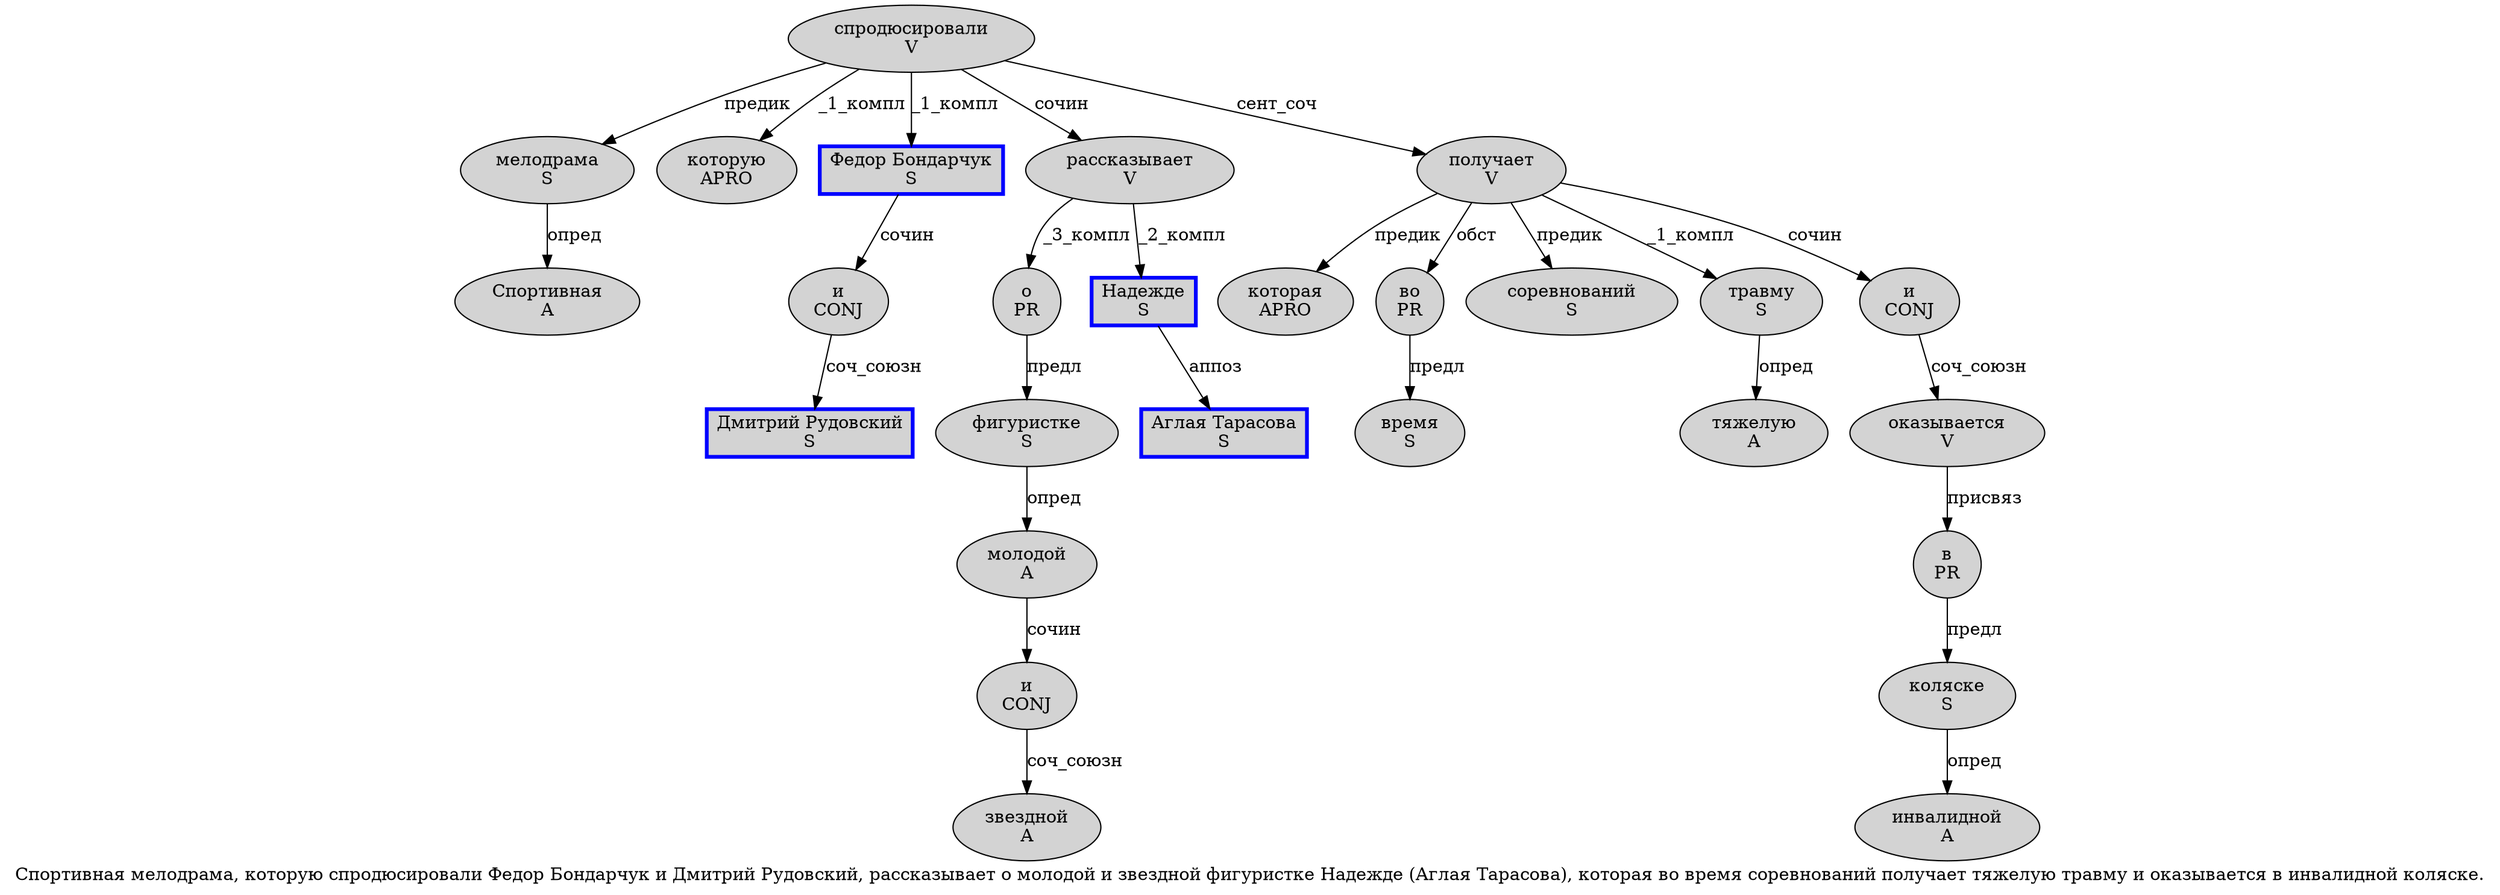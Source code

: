 digraph SENTENCE_1299 {
	graph [label="Спортивная мелодрама, которую спродюсировали Федор Бондарчук и Дмитрий Рудовский, рассказывает о молодой и звездной фигуристке Надежде (Аглая Тарасова), которая во время соревнований получает тяжелую травму и оказывается в инвалидной коляске."]
	node [style=filled]
		0 [label="Спортивная
A" color="" fillcolor=lightgray penwidth=1 shape=ellipse]
		1 [label="мелодрама
S" color="" fillcolor=lightgray penwidth=1 shape=ellipse]
		3 [label="которую
APRO" color="" fillcolor=lightgray penwidth=1 shape=ellipse]
		4 [label="спродюсировали
V" color="" fillcolor=lightgray penwidth=1 shape=ellipse]
		5 [label="Федор Бондарчук
S" color=blue fillcolor=lightgray penwidth=3 shape=box]
		6 [label="и
CONJ" color="" fillcolor=lightgray penwidth=1 shape=ellipse]
		7 [label="Дмитрий Рудовский
S" color=blue fillcolor=lightgray penwidth=3 shape=box]
		9 [label="рассказывает
V" color="" fillcolor=lightgray penwidth=1 shape=ellipse]
		10 [label="о
PR" color="" fillcolor=lightgray penwidth=1 shape=ellipse]
		11 [label="молодой
A" color="" fillcolor=lightgray penwidth=1 shape=ellipse]
		12 [label="и
CONJ" color="" fillcolor=lightgray penwidth=1 shape=ellipse]
		13 [label="звездной
A" color="" fillcolor=lightgray penwidth=1 shape=ellipse]
		14 [label="фигуристке
S" color="" fillcolor=lightgray penwidth=1 shape=ellipse]
		15 [label="Надежде
S" color=blue fillcolor=lightgray penwidth=3 shape=box]
		17 [label="Аглая Тарасова
S" color=blue fillcolor=lightgray penwidth=3 shape=box]
		20 [label="которая
APRO" color="" fillcolor=lightgray penwidth=1 shape=ellipse]
		21 [label="во
PR" color="" fillcolor=lightgray penwidth=1 shape=ellipse]
		22 [label="время
S" color="" fillcolor=lightgray penwidth=1 shape=ellipse]
		23 [label="соревнований
S" color="" fillcolor=lightgray penwidth=1 shape=ellipse]
		24 [label="получает
V" color="" fillcolor=lightgray penwidth=1 shape=ellipse]
		25 [label="тяжелую
A" color="" fillcolor=lightgray penwidth=1 shape=ellipse]
		26 [label="травму
S" color="" fillcolor=lightgray penwidth=1 shape=ellipse]
		27 [label="и
CONJ" color="" fillcolor=lightgray penwidth=1 shape=ellipse]
		28 [label="оказывается
V" color="" fillcolor=lightgray penwidth=1 shape=ellipse]
		29 [label="в
PR" color="" fillcolor=lightgray penwidth=1 shape=ellipse]
		30 [label="инвалидной
A" color="" fillcolor=lightgray penwidth=1 shape=ellipse]
		31 [label="коляске
S" color="" fillcolor=lightgray penwidth=1 shape=ellipse]
			10 -> 14 [label="предл"]
			21 -> 22 [label="предл"]
			27 -> 28 [label="соч_союзн"]
			9 -> 10 [label="_3_компл"]
			9 -> 15 [label="_2_компл"]
			1 -> 0 [label="опред"]
			6 -> 7 [label="соч_союзн"]
			29 -> 31 [label="предл"]
			28 -> 29 [label="присвяз"]
			15 -> 17 [label="аппоз"]
			11 -> 12 [label="сочин"]
			31 -> 30 [label="опред"]
			12 -> 13 [label="соч_союзн"]
			14 -> 11 [label="опред"]
			5 -> 6 [label="сочин"]
			4 -> 1 [label="предик"]
			4 -> 3 [label="_1_компл"]
			4 -> 5 [label="_1_компл"]
			4 -> 9 [label="сочин"]
			4 -> 24 [label="сент_соч"]
			26 -> 25 [label="опред"]
			24 -> 20 [label="предик"]
			24 -> 21 [label="обст"]
			24 -> 23 [label="предик"]
			24 -> 26 [label="_1_компл"]
			24 -> 27 [label="сочин"]
}